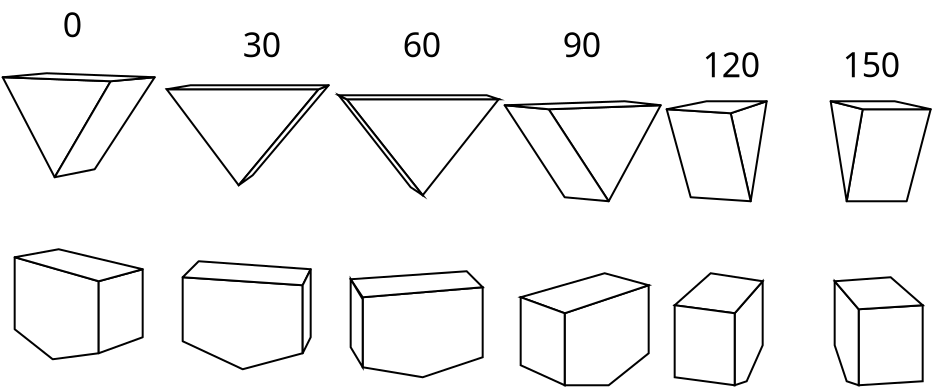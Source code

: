<?xml version="1.0" encoding="UTF-8"?>
<dia:diagram xmlns:dia="http://www.lysator.liu.se/~alla/dia/">
  <dia:layer name="dibujo" visible="true" connectable="true" active="true">
    <dia:group>
      <dia:attribute name="meta">
        <dia:composite type="dict"/>
      </dia:attribute>
      <dia:attribute name="matrix"/>
      <dia:group>
        <dia:attribute name="meta">
          <dia:composite type="dict"/>
        </dia:attribute>
        <dia:attribute name="matrix"/>
        <dia:object type="Standard - Polygon" version="0" id="O0">
          <dia:attribute name="obj_pos">
            <dia:point val="-11,23"/>
          </dia:attribute>
          <dia:attribute name="obj_bb">
            <dia:rectangle val="-11.05,22.947;-4.95,27.653"/>
          </dia:attribute>
          <dia:attribute name="poly_points">
            <dia:point val="-11,23"/>
            <dia:point val="-5,23.4"/>
            <dia:point val="-5,26.8"/>
            <dia:point val="-8,27.6"/>
            <dia:point val="-11,26.2"/>
          </dia:attribute>
          <dia:attribute name="show_background">
            <dia:boolean val="true"/>
          </dia:attribute>
          <dia:attribute name="line_join">
            <dia:enum val="1"/>
          </dia:attribute>
        </dia:object>
        <dia:object type="Standard - Polygon" version="0" id="O1">
          <dia:attribute name="obj_pos">
            <dia:point val="-11,23"/>
          </dia:attribute>
          <dia:attribute name="obj_bb">
            <dia:rectangle val="-11.113,22.148;-4.522,23.452"/>
          </dia:attribute>
          <dia:attribute name="poly_points">
            <dia:point val="-11,23"/>
            <dia:point val="-5,23.4"/>
            <dia:point val="-4.6,22.6"/>
            <dia:point val="-10.2,22.2"/>
          </dia:attribute>
          <dia:attribute name="show_background">
            <dia:boolean val="true"/>
          </dia:attribute>
          <dia:attribute name="line_join">
            <dia:enum val="1"/>
          </dia:attribute>
        </dia:object>
        <dia:object type="Standard - Polygon" version="0" id="O2">
          <dia:attribute name="obj_pos">
            <dia:point val="-5,23.4"/>
          </dia:attribute>
          <dia:attribute name="obj_bb">
            <dia:rectangle val="-5.05,22.388;-4.55,27.012"/>
          </dia:attribute>
          <dia:attribute name="poly_points">
            <dia:point val="-5,23.4"/>
            <dia:point val="-4.6,22.6"/>
            <dia:point val="-4.6,26"/>
            <dia:point val="-5,26.8"/>
          </dia:attribute>
          <dia:attribute name="show_background">
            <dia:boolean val="true"/>
          </dia:attribute>
          <dia:attribute name="line_join">
            <dia:enum val="1"/>
          </dia:attribute>
        </dia:object>
      </dia:group>
      <dia:group>
        <dia:attribute name="meta">
          <dia:composite type="dict"/>
        </dia:attribute>
        <dia:attribute name="matrix"/>
        <dia:object type="Standard - Polygon" version="0" id="O3">
          <dia:attribute name="obj_pos">
            <dia:point val="-11.8,13.6"/>
          </dia:attribute>
          <dia:attribute name="obj_bb">
            <dia:rectangle val="-11.9,13.55;-4.093,18.481"/>
          </dia:attribute>
          <dia:attribute name="poly_points">
            <dia:point val="-11.8,13.6"/>
            <dia:point val="-4.2,13.6"/>
            <dia:point val="-8.2,18.4"/>
          </dia:attribute>
          <dia:attribute name="show_background">
            <dia:boolean val="true"/>
          </dia:attribute>
        </dia:object>
        <dia:object type="Standard - Polygon" version="0" id="O4">
          <dia:attribute name="obj_pos">
            <dia:point val="-4.2,13.6"/>
          </dia:attribute>
          <dia:attribute name="obj_bb">
            <dia:rectangle val="-8.487,13.279;-3.533,18.667"/>
          </dia:attribute>
          <dia:attribute name="poly_points">
            <dia:point val="-4.2,13.6"/>
            <dia:point val="-3.7,13.4"/>
            <dia:point val="-7.5,17.9"/>
            <dia:point val="-8.2,18.4"/>
          </dia:attribute>
          <dia:attribute name="show_background">
            <dia:boolean val="true"/>
          </dia:attribute>
          <dia:attribute name="line_join">
            <dia:enum val="1"/>
          </dia:attribute>
        </dia:object>
        <dia:object type="Standard - Polygon" version="0" id="O5">
          <dia:attribute name="obj_pos">
            <dia:point val="-11.8,13.6"/>
          </dia:attribute>
          <dia:attribute name="obj_bb">
            <dia:rectangle val="-11.808,13.35;-3.44,13.65"/>
          </dia:attribute>
          <dia:attribute name="poly_points">
            <dia:point val="-11.8,13.6"/>
            <dia:point val="-4.2,13.6"/>
            <dia:point val="-3.7,13.4"/>
            <dia:point val="-10.6,13.4"/>
          </dia:attribute>
          <dia:attribute name="show_background">
            <dia:boolean val="true"/>
          </dia:attribute>
          <dia:attribute name="line_join">
            <dia:enum val="1"/>
          </dia:attribute>
        </dia:object>
      </dia:group>
    </dia:group>
    <dia:group>
      <dia:attribute name="meta">
        <dia:composite type="dict"/>
      </dia:attribute>
      <dia:attribute name="matrix"/>
      <dia:group>
        <dia:attribute name="meta">
          <dia:composite type="dict"/>
        </dia:attribute>
        <dia:attribute name="matrix"/>
        <dia:object type="Standard - Polygon" version="0" id="O6">
          <dia:attribute name="obj_pos">
            <dia:point val="-20,13"/>
          </dia:attribute>
          <dia:attribute name="obj_bb">
            <dia:rectangle val="-20.084,12.947;-14.515,18.104"/>
          </dia:attribute>
          <dia:attribute name="poly_points">
            <dia:point val="-20,13"/>
            <dia:point val="-14.6,13.2"/>
            <dia:point val="-17.4,18"/>
          </dia:attribute>
          <dia:attribute name="show_background">
            <dia:boolean val="true"/>
          </dia:attribute>
          <dia:attribute name="line_join">
            <dia:enum val="1"/>
          </dia:attribute>
        </dia:object>
        <dia:object type="Standard - Polygon" version="0" id="O7">
          <dia:attribute name="obj_pos">
            <dia:point val="-14.6,13.2"/>
          </dia:attribute>
          <dia:attribute name="obj_bb">
            <dia:rectangle val="-17.499,12.941;-12.302,18.071"/>
          </dia:attribute>
          <dia:attribute name="poly_points">
            <dia:point val="-14.6,13.2"/>
            <dia:point val="-12.4,13"/>
            <dia:point val="-15.4,17.6"/>
            <dia:point val="-17.4,18"/>
          </dia:attribute>
          <dia:attribute name="show_background">
            <dia:boolean val="true"/>
          </dia:attribute>
          <dia:attribute name="line_join">
            <dia:enum val="1"/>
          </dia:attribute>
        </dia:object>
        <dia:object type="Standard - Polygon" version="0" id="O8">
          <dia:attribute name="obj_pos">
            <dia:point val="-14.6,13.2"/>
          </dia:attribute>
          <dia:attribute name="obj_bb">
            <dia:rectangle val="-20.005,12.75;-12.396,13.25"/>
          </dia:attribute>
          <dia:attribute name="poly_points">
            <dia:point val="-14.6,13.2"/>
            <dia:point val="-12.4,13"/>
            <dia:point val="-17.8,12.8"/>
            <dia:point val="-20,13"/>
          </dia:attribute>
          <dia:attribute name="show_background">
            <dia:boolean val="true"/>
          </dia:attribute>
          <dia:attribute name="line_join">
            <dia:enum val="1"/>
          </dia:attribute>
        </dia:object>
      </dia:group>
      <dia:group>
        <dia:attribute name="meta">
          <dia:composite type="dict"/>
        </dia:attribute>
        <dia:attribute name="matrix"/>
        <dia:object type="Standard - Polygon" version="0" id="O9">
          <dia:attribute name="obj_pos">
            <dia:point val="-19.4,22"/>
          </dia:attribute>
          <dia:attribute name="obj_bb">
            <dia:rectangle val="-19.45,21.934;-15.15,27.152"/>
          </dia:attribute>
          <dia:attribute name="poly_points">
            <dia:point val="-19.4,22"/>
            <dia:point val="-15.2,23.2"/>
            <dia:point val="-15.2,26.8"/>
            <dia:point val="-17.5,27.1"/>
            <dia:point val="-19.4,25.6"/>
          </dia:attribute>
          <dia:attribute name="show_background">
            <dia:boolean val="true"/>
          </dia:attribute>
          <dia:attribute name="line_join">
            <dia:enum val="1"/>
          </dia:attribute>
        </dia:object>
        <dia:object type="Standard - Polygon" version="0" id="O10">
          <dia:attribute name="obj_pos">
            <dia:point val="-15.2,23.2"/>
          </dia:attribute>
          <dia:attribute name="obj_bb">
            <dia:rectangle val="-15.25,22.535;-12.95,26.871"/>
          </dia:attribute>
          <dia:attribute name="poly_points">
            <dia:point val="-15.2,23.2"/>
            <dia:point val="-13,22.6"/>
            <dia:point val="-13,26"/>
            <dia:point val="-15.2,26.8"/>
          </dia:attribute>
          <dia:attribute name="show_background">
            <dia:boolean val="true"/>
          </dia:attribute>
          <dia:attribute name="line_join">
            <dia:enum val="1"/>
          </dia:attribute>
        </dia:object>
        <dia:object type="Standard - Polygon" version="0" id="O11">
          <dia:attribute name="obj_pos">
            <dia:point val="-19.4,22"/>
          </dia:attribute>
          <dia:attribute name="obj_bb">
            <dia:rectangle val="-19.62,21.549;-12.798,23.252"/>
          </dia:attribute>
          <dia:attribute name="poly_points">
            <dia:point val="-19.4,22"/>
            <dia:point val="-17.2,21.6"/>
            <dia:point val="-13,22.6"/>
            <dia:point val="-15.2,23.2"/>
          </dia:attribute>
          <dia:attribute name="show_background">
            <dia:boolean val="true"/>
          </dia:attribute>
          <dia:attribute name="line_join">
            <dia:enum val="1"/>
          </dia:attribute>
        </dia:object>
      </dia:group>
    </dia:group>
    <dia:group>
      <dia:attribute name="meta">
        <dia:composite type="dict"/>
      </dia:attribute>
      <dia:attribute name="matrix"/>
      <dia:group>
        <dia:attribute name="meta">
          <dia:composite type="dict"/>
        </dia:attribute>
        <dia:attribute name="matrix"/>
        <dia:object type="Standard - Polygon" version="0" id="O12">
          <dia:attribute name="obj_pos">
            <dia:point val="-2,24"/>
          </dia:attribute>
          <dia:attribute name="obj_bb">
            <dia:rectangle val="-2.05,23.446;4.05,28.051"/>
          </dia:attribute>
          <dia:attribute name="poly_points">
            <dia:point val="-2,24"/>
            <dia:point val="4,23.5"/>
            <dia:point val="4,27"/>
            <dia:point val="1,28"/>
            <dia:point val="-2,27.5"/>
          </dia:attribute>
          <dia:attribute name="show_background">
            <dia:boolean val="true"/>
          </dia:attribute>
        </dia:object>
        <dia:object type="Standard - Polygon" version="0" id="O13">
          <dia:attribute name="obj_pos">
            <dia:point val="-2.6,23.1"/>
          </dia:attribute>
          <dia:attribute name="obj_bb">
            <dia:rectangle val="-2.689,22.649;4.112,24.052"/>
          </dia:attribute>
          <dia:attribute name="poly_points">
            <dia:point val="-2.6,23.1"/>
            <dia:point val="3.2,22.7"/>
            <dia:point val="4,23.5"/>
            <dia:point val="-2,24"/>
          </dia:attribute>
          <dia:attribute name="show_background">
            <dia:boolean val="true"/>
          </dia:attribute>
        </dia:object>
        <dia:object type="Standard - Polygon" version="0" id="O14">
          <dia:attribute name="obj_pos">
            <dia:point val="-2.6,23.1"/>
          </dia:attribute>
          <dia:attribute name="obj_bb">
            <dia:rectangle val="-2.65,22.919;-1.95,27.68"/>
          </dia:attribute>
          <dia:attribute name="poly_points">
            <dia:point val="-2.6,23.1"/>
            <dia:point val="-2,24.1"/>
            <dia:point val="-2,27.5"/>
            <dia:point val="-2.6,26.5"/>
          </dia:attribute>
          <dia:attribute name="show_background">
            <dia:boolean val="true"/>
          </dia:attribute>
        </dia:object>
      </dia:group>
      <dia:group>
        <dia:attribute name="meta">
          <dia:composite type="dict"/>
        </dia:attribute>
        <dia:attribute name="matrix"/>
        <dia:object type="Standard - Polygon" version="0" id="O15">
          <dia:attribute name="obj_pos">
            <dia:point val="-2.8,14.1"/>
          </dia:attribute>
          <dia:attribute name="obj_bb">
            <dia:rectangle val="-2.903,14.05;4.903,18.981"/>
          </dia:attribute>
          <dia:attribute name="poly_points">
            <dia:point val="-2.8,14.1"/>
            <dia:point val="4.8,14.1"/>
            <dia:point val="1,18.9"/>
          </dia:attribute>
          <dia:attribute name="show_background">
            <dia:boolean val="true"/>
          </dia:attribute>
        </dia:object>
        <dia:object type="Standard - Polygon" version="0" id="O16">
          <dia:attribute name="obj_pos">
            <dia:point val="-3.2,13.9"/>
          </dia:attribute>
          <dia:attribute name="obj_bb">
            <dia:rectangle val="-3.376,13.756;1.236,19.117"/>
          </dia:attribute>
          <dia:attribute name="poly_points">
            <dia:point val="-3.2,13.9"/>
            <dia:point val="-2.8,14.1"/>
            <dia:point val="1,18.9"/>
            <dia:point val="0.4,18.5"/>
          </dia:attribute>
          <dia:attribute name="show_background">
            <dia:boolean val="true"/>
          </dia:attribute>
        </dia:object>
        <dia:object type="Standard - Polygon" version="0" id="O17">
          <dia:attribute name="obj_pos">
            <dia:point val="-3.2,13.9"/>
          </dia:attribute>
          <dia:attribute name="obj_bb">
            <dia:rectangle val="-3.412,13.85;5.108,14.15"/>
          </dia:attribute>
          <dia:attribute name="poly_points">
            <dia:point val="-3.2,13.9"/>
            <dia:point val="-2.8,14.1"/>
            <dia:point val="4.8,14.1"/>
            <dia:point val="4.2,13.9"/>
          </dia:attribute>
          <dia:attribute name="show_background">
            <dia:boolean val="true"/>
          </dia:attribute>
        </dia:object>
      </dia:group>
    </dia:group>
    <dia:group>
      <dia:attribute name="meta">
        <dia:composite type="dict"/>
      </dia:attribute>
      <dia:attribute name="matrix"/>
      <dia:group>
        <dia:attribute name="meta">
          <dia:composite type="dict"/>
        </dia:attribute>
        <dia:attribute name="matrix"/>
        <dia:object type="Standard - Polygon" version="0" id="O18">
          <dia:attribute name="obj_pos">
            <dia:point val="8.1,24.8"/>
          </dia:attribute>
          <dia:attribute name="obj_bb">
            <dia:rectangle val="8.05,23.331;12.35,28.45"/>
          </dia:attribute>
          <dia:attribute name="poly_points">
            <dia:point val="8.1,24.8"/>
            <dia:point val="12.3,23.4"/>
            <dia:point val="12.3,26.8"/>
            <dia:point val="10.3,28.4"/>
            <dia:point val="8.1,28.4"/>
          </dia:attribute>
          <dia:attribute name="show_background">
            <dia:boolean val="true"/>
          </dia:attribute>
        </dia:object>
        <dia:object type="Standard - Polygon" version="0" id="O19">
          <dia:attribute name="obj_pos">
            <dia:point val="5.9,24"/>
          </dia:attribute>
          <dia:attribute name="obj_bb">
            <dia:rectangle val="5.738,22.748;12.473,24.853"/>
          </dia:attribute>
          <dia:attribute name="poly_points">
            <dia:point val="5.9,24"/>
            <dia:point val="10.1,22.8"/>
            <dia:point val="12.3,23.4"/>
            <dia:point val="8.1,24.8"/>
          </dia:attribute>
          <dia:attribute name="show_background">
            <dia:boolean val="true"/>
          </dia:attribute>
        </dia:object>
        <dia:object type="Standard - Polygon" version="0" id="O20">
          <dia:attribute name="obj_pos">
            <dia:point val="5.9,24"/>
          </dia:attribute>
          <dia:attribute name="obj_bb">
            <dia:rectangle val="5.85,23.929;8.15,28.478"/>
          </dia:attribute>
          <dia:attribute name="poly_points">
            <dia:point val="5.9,24"/>
            <dia:point val="8.1,24.8"/>
            <dia:point val="8.1,28.4"/>
            <dia:point val="5.9,27.4"/>
          </dia:attribute>
          <dia:attribute name="show_background">
            <dia:boolean val="true"/>
          </dia:attribute>
        </dia:object>
      </dia:group>
      <dia:group>
        <dia:attribute name="meta">
          <dia:composite type="dict"/>
        </dia:attribute>
        <dia:attribute name="matrix"/>
        <dia:object type="Standard - Polygon" version="0" id="O21">
          <dia:attribute name="obj_pos">
            <dia:point val="7.3,14.6"/>
          </dia:attribute>
          <dia:attribute name="obj_bb">
            <dia:rectangle val="7.21,14.347;12.986,19.298"/>
          </dia:attribute>
          <dia:attribute name="poly_points">
            <dia:point val="7.3,14.6"/>
            <dia:point val="12.9,14.4"/>
            <dia:point val="10.3,19.2"/>
          </dia:attribute>
          <dia:attribute name="show_background">
            <dia:boolean val="true"/>
          </dia:attribute>
          <dia:attribute name="line_join">
            <dia:enum val="1"/>
          </dia:attribute>
        </dia:object>
        <dia:object type="Standard - Polygon" version="0" id="O22">
          <dia:attribute name="obj_pos">
            <dia:point val="5.1,14.4"/>
          </dia:attribute>
          <dia:attribute name="obj_bb">
            <dia:rectangle val="5.002,14.341;10.398,19.259"/>
          </dia:attribute>
          <dia:attribute name="poly_points">
            <dia:point val="5.1,14.4"/>
            <dia:point val="7.3,14.6"/>
            <dia:point val="10.3,19.2"/>
            <dia:point val="8.1,19"/>
          </dia:attribute>
          <dia:attribute name="show_background">
            <dia:boolean val="true"/>
          </dia:attribute>
          <dia:attribute name="line_join">
            <dia:enum val="1"/>
          </dia:attribute>
        </dia:object>
        <dia:object type="Standard - Polygon" version="0" id="O23">
          <dia:attribute name="obj_pos">
            <dia:point val="5.1,14.4"/>
          </dia:attribute>
          <dia:attribute name="obj_bb">
            <dia:rectangle val="5.095,14.15;12.905,14.65"/>
          </dia:attribute>
          <dia:attribute name="poly_points">
            <dia:point val="5.1,14.4"/>
            <dia:point val="7.3,14.6"/>
            <dia:point val="12.9,14.4"/>
            <dia:point val="11.1,14.2"/>
          </dia:attribute>
          <dia:attribute name="show_background">
            <dia:boolean val="true"/>
          </dia:attribute>
          <dia:attribute name="line_join">
            <dia:enum val="1"/>
          </dia:attribute>
        </dia:object>
      </dia:group>
    </dia:group>
    <dia:group>
      <dia:attribute name="meta">
        <dia:composite type="dict"/>
      </dia:attribute>
      <dia:attribute name="matrix"/>
      <dia:group>
        <dia:attribute name="meta">
          <dia:composite type="dict"/>
        </dia:attribute>
        <dia:attribute name="matrix"/>
        <dia:object type="Standard - Polygon" version="0" id="O24">
          <dia:attribute name="obj_pos">
            <dia:point val="16.6,24.8"/>
          </dia:attribute>
          <dia:attribute name="obj_bb">
            <dia:rectangle val="16.55,23.067;18.05,28.469"/>
          </dia:attribute>
          <dia:attribute name="poly_points">
            <dia:point val="16.6,24.8"/>
            <dia:point val="18,23.2"/>
            <dia:point val="18,26.4"/>
            <dia:point val="17.2,28.2"/>
            <dia:point val="16.6,28.4"/>
          </dia:attribute>
          <dia:attribute name="show_background">
            <dia:boolean val="true"/>
          </dia:attribute>
        </dia:object>
        <dia:object type="Standard - Polygon" version="0" id="O25">
          <dia:attribute name="obj_pos">
            <dia:point val="13.6,24.4"/>
          </dia:attribute>
          <dia:attribute name="obj_bb">
            <dia:rectangle val="13.485,22.747;18.098,24.853"/>
          </dia:attribute>
          <dia:attribute name="poly_points">
            <dia:point val="13.6,24.4"/>
            <dia:point val="15.4,22.8"/>
            <dia:point val="18,23.2"/>
            <dia:point val="16.6,24.8"/>
          </dia:attribute>
          <dia:attribute name="show_background">
            <dia:boolean val="true"/>
          </dia:attribute>
        </dia:object>
        <dia:object type="Standard - Polygon" version="0" id="O26">
          <dia:attribute name="obj_pos">
            <dia:point val="13.6,24.4"/>
          </dia:attribute>
          <dia:attribute name="obj_bb">
            <dia:rectangle val="13.55,24.343;16.65,28.457"/>
          </dia:attribute>
          <dia:attribute name="poly_points">
            <dia:point val="13.6,24.4"/>
            <dia:point val="16.6,24.8"/>
            <dia:point val="16.6,28.4"/>
            <dia:point val="13.6,28"/>
          </dia:attribute>
          <dia:attribute name="show_background">
            <dia:boolean val="true"/>
          </dia:attribute>
        </dia:object>
      </dia:group>
      <dia:group>
        <dia:attribute name="meta">
          <dia:composite type="dict"/>
        </dia:attribute>
        <dia:attribute name="matrix"/>
        <dia:object type="Standard - Polygon" version="0" id="O27">
          <dia:attribute name="obj_pos">
            <dia:point val="16.4,14.8"/>
          </dia:attribute>
          <dia:attribute name="obj_bb">
            <dia:rectangle val="16.341,14.127;18.262,19.463"/>
          </dia:attribute>
          <dia:attribute name="poly_points">
            <dia:point val="16.4,14.8"/>
            <dia:point val="18.2,14.2"/>
            <dia:point val="17.4,19.2"/>
          </dia:attribute>
          <dia:attribute name="show_background">
            <dia:boolean val="true"/>
          </dia:attribute>
          <dia:attribute name="line_join">
            <dia:enum val="1"/>
          </dia:attribute>
        </dia:object>
        <dia:object type="Standard - Polygon" version="0" id="O28">
          <dia:attribute name="obj_pos">
            <dia:point val="13.2,14.6"/>
          </dia:attribute>
          <dia:attribute name="obj_bb">
            <dia:rectangle val="13.133,14.546;17.464,19.254"/>
          </dia:attribute>
          <dia:attribute name="poly_points">
            <dia:point val="13.2,14.6"/>
            <dia:point val="16.4,14.8"/>
            <dia:point val="17.4,19.2"/>
            <dia:point val="14.4,19"/>
          </dia:attribute>
          <dia:attribute name="show_background">
            <dia:boolean val="true"/>
          </dia:attribute>
          <dia:attribute name="line_join">
            <dia:enum val="1"/>
          </dia:attribute>
        </dia:object>
        <dia:object type="Standard - Polygon" version="0" id="O29">
          <dia:attribute name="obj_pos">
            <dia:point val="13.2,14.6"/>
          </dia:attribute>
          <dia:attribute name="obj_bb">
            <dia:rectangle val="12.815,14.15;18.508,14.851"/>
          </dia:attribute>
          <dia:attribute name="poly_points">
            <dia:point val="13.2,14.6"/>
            <dia:point val="16.4,14.8"/>
            <dia:point val="18.2,14.2"/>
            <dia:point val="15.2,14.2"/>
          </dia:attribute>
          <dia:attribute name="show_background">
            <dia:boolean val="true"/>
          </dia:attribute>
          <dia:attribute name="line_join">
            <dia:enum val="1"/>
          </dia:attribute>
        </dia:object>
      </dia:group>
    </dia:group>
    <dia:group>
      <dia:attribute name="meta">
        <dia:composite type="dict"/>
      </dia:attribute>
      <dia:attribute name="matrix"/>
      <dia:group>
        <dia:attribute name="meta">
          <dia:composite type="dict"/>
        </dia:attribute>
        <dia:attribute name="matrix"/>
        <dia:object type="Standard - Polygon" version="0" id="O30">
          <dia:attribute name="obj_pos">
            <dia:point val="23,14.6"/>
          </dia:attribute>
          <dia:attribute name="obj_bb">
            <dia:rectangle val="22.141,14.55;26.465,19.25"/>
          </dia:attribute>
          <dia:attribute name="poly_points">
            <dia:point val="23,14.6"/>
            <dia:point val="26.4,14.6"/>
            <dia:point val="25.2,19.2"/>
            <dia:point val="22.2,19.2"/>
          </dia:attribute>
          <dia:attribute name="show_background">
            <dia:boolean val="true"/>
          </dia:attribute>
          <dia:attribute name="line_join">
            <dia:enum val="1"/>
          </dia:attribute>
        </dia:object>
        <dia:object type="Standard - Polygon" version="0" id="O31">
          <dia:attribute name="obj_pos">
            <dia:point val="21.4,14.2"/>
          </dia:attribute>
          <dia:attribute name="obj_bb">
            <dia:rectangle val="21.339,14.133;23.057,19.504"/>
          </dia:attribute>
          <dia:attribute name="poly_points">
            <dia:point val="21.4,14.2"/>
            <dia:point val="23,14.6"/>
            <dia:point val="22.2,19.2"/>
          </dia:attribute>
          <dia:attribute name="show_background">
            <dia:boolean val="true"/>
          </dia:attribute>
          <dia:attribute name="line_join">
            <dia:enum val="1"/>
          </dia:attribute>
        </dia:object>
        <dia:object type="Standard - Polygon" version="0" id="O32">
          <dia:attribute name="obj_pos">
            <dia:point val="21.4,14.2"/>
          </dia:attribute>
          <dia:attribute name="obj_bb">
            <dia:rectangle val="20.994,14.15;26.855,14.65"/>
          </dia:attribute>
          <dia:attribute name="poly_points">
            <dia:point val="21.4,14.2"/>
            <dia:point val="24.6,14.2"/>
            <dia:point val="26.4,14.6"/>
            <dia:point val="23,14.6"/>
          </dia:attribute>
          <dia:attribute name="show_background">
            <dia:boolean val="true"/>
          </dia:attribute>
          <dia:attribute name="line_join">
            <dia:enum val="1"/>
          </dia:attribute>
        </dia:object>
      </dia:group>
      <dia:group>
        <dia:attribute name="meta">
          <dia:composite type="dict"/>
        </dia:attribute>
        <dia:attribute name="matrix"/>
        <dia:object type="Standard - Polygon" version="0" id="O33">
          <dia:attribute name="obj_pos">
            <dia:point val="22.8,24.6"/>
          </dia:attribute>
          <dia:attribute name="obj_bb">
            <dia:rectangle val="22.75,24.347;26.05,28.453"/>
          </dia:attribute>
          <dia:attribute name="poly_points">
            <dia:point val="22.8,24.6"/>
            <dia:point val="26,24.4"/>
            <dia:point val="26,28.2"/>
            <dia:point val="22.8,28.4"/>
          </dia:attribute>
          <dia:attribute name="show_background">
            <dia:boolean val="true"/>
          </dia:attribute>
        </dia:object>
        <dia:object type="Standard - Polygon" version="0" id="O34">
          <dia:attribute name="obj_pos">
            <dia:point val="21.6,23.2"/>
          </dia:attribute>
          <dia:attribute name="obj_bb">
            <dia:rectangle val="21.55,23.065;22.85,28.469"/>
          </dia:attribute>
          <dia:attribute name="poly_points">
            <dia:point val="21.6,23.2"/>
            <dia:point val="22.8,24.6"/>
            <dia:point val="22.8,28.4"/>
            <dia:point val="22.2,28.2"/>
            <dia:point val="21.6,26.4"/>
          </dia:attribute>
          <dia:attribute name="show_background">
            <dia:boolean val="true"/>
          </dia:attribute>
        </dia:object>
        <dia:object type="Standard - Polygon" version="0" id="O35">
          <dia:attribute name="obj_pos">
            <dia:point val="21.6,23.2"/>
          </dia:attribute>
          <dia:attribute name="obj_bb">
            <dia:rectangle val="21.497,22.949;26.124,24.651"/>
          </dia:attribute>
          <dia:attribute name="poly_points">
            <dia:point val="21.6,23.2"/>
            <dia:point val="24.4,23"/>
            <dia:point val="26,24.4"/>
            <dia:point val="22.8,24.6"/>
          </dia:attribute>
          <dia:attribute name="show_background">
            <dia:boolean val="true"/>
          </dia:attribute>
        </dia:object>
      </dia:group>
    </dia:group>
    <dia:object type="Standard - Text" version="1" id="O36">
      <dia:attribute name="obj_pos">
        <dia:point val="-17,11"/>
      </dia:attribute>
      <dia:attribute name="obj_bb">
        <dia:rectangle val="-17,9.428;-15.922,11.4"/>
      </dia:attribute>
      <dia:attribute name="text">
        <dia:composite type="text">
          <dia:attribute name="string">
            <dia:string>#0#</dia:string>
          </dia:attribute>
          <dia:attribute name="font">
            <dia:font family="sans" style="0" name="Helvetica"/>
          </dia:attribute>
          <dia:attribute name="height">
            <dia:real val="2.117"/>
          </dia:attribute>
          <dia:attribute name="pos">
            <dia:point val="-17,11"/>
          </dia:attribute>
          <dia:attribute name="color">
            <dia:color val="#000000ff"/>
          </dia:attribute>
          <dia:attribute name="alignment">
            <dia:enum val="0"/>
          </dia:attribute>
        </dia:composite>
      </dia:attribute>
      <dia:attribute name="valign">
        <dia:enum val="3"/>
      </dia:attribute>
    </dia:object>
    <dia:object type="Standard - Text" version="1" id="O37">
      <dia:attribute name="obj_pos">
        <dia:point val="-8,12"/>
      </dia:attribute>
      <dia:attribute name="obj_bb">
        <dia:rectangle val="-8,10.428;-5.845,12.4"/>
      </dia:attribute>
      <dia:attribute name="text">
        <dia:composite type="text">
          <dia:attribute name="string">
            <dia:string>#30#</dia:string>
          </dia:attribute>
          <dia:attribute name="font">
            <dia:font family="sans" style="0" name="Helvetica"/>
          </dia:attribute>
          <dia:attribute name="height">
            <dia:real val="2.117"/>
          </dia:attribute>
          <dia:attribute name="pos">
            <dia:point val="-8,12"/>
          </dia:attribute>
          <dia:attribute name="color">
            <dia:color val="#000000ff"/>
          </dia:attribute>
          <dia:attribute name="alignment">
            <dia:enum val="0"/>
          </dia:attribute>
        </dia:composite>
      </dia:attribute>
      <dia:attribute name="valign">
        <dia:enum val="3"/>
      </dia:attribute>
    </dia:object>
    <dia:object type="Standard - Text" version="1" id="O38">
      <dia:attribute name="obj_pos">
        <dia:point val="0,12"/>
      </dia:attribute>
      <dia:attribute name="obj_bb">
        <dia:rectangle val="0,10.378;2.204,12.499"/>
      </dia:attribute>
      <dia:attribute name="text">
        <dia:composite type="text">
          <dia:attribute name="string">
            <dia:string>#60#</dia:string>
          </dia:attribute>
          <dia:attribute name="font">
            <dia:font family="sans" style="0" name="Helvetica"/>
          </dia:attribute>
          <dia:attribute name="height">
            <dia:real val="2.117"/>
          </dia:attribute>
          <dia:attribute name="pos">
            <dia:point val="0,12"/>
          </dia:attribute>
          <dia:attribute name="color">
            <dia:color val="#000000ff"/>
          </dia:attribute>
          <dia:attribute name="alignment">
            <dia:enum val="0"/>
          </dia:attribute>
        </dia:composite>
      </dia:attribute>
      <dia:attribute name="valign">
        <dia:enum val="3"/>
      </dia:attribute>
    </dia:object>
    <dia:object type="Standard - Text" version="1" id="O39">
      <dia:attribute name="obj_pos">
        <dia:point val="8,12"/>
      </dia:attribute>
      <dia:attribute name="obj_bb">
        <dia:rectangle val="8,10.428;10.155,12.4"/>
      </dia:attribute>
      <dia:attribute name="text">
        <dia:composite type="text">
          <dia:attribute name="string">
            <dia:string>#90#</dia:string>
          </dia:attribute>
          <dia:attribute name="font">
            <dia:font family="sans" style="0" name="Helvetica"/>
          </dia:attribute>
          <dia:attribute name="height">
            <dia:real val="2.117"/>
          </dia:attribute>
          <dia:attribute name="pos">
            <dia:point val="8,12"/>
          </dia:attribute>
          <dia:attribute name="color">
            <dia:color val="#000000ff"/>
          </dia:attribute>
          <dia:attribute name="alignment">
            <dia:enum val="0"/>
          </dia:attribute>
        </dia:composite>
      </dia:attribute>
      <dia:attribute name="valign">
        <dia:enum val="3"/>
      </dia:attribute>
    </dia:object>
    <dia:object type="Standard - Text" version="1" id="O40">
      <dia:attribute name="obj_pos">
        <dia:point val="15,13"/>
      </dia:attribute>
      <dia:attribute name="obj_bb">
        <dia:rectangle val="15,11.428;18.233,13.4"/>
      </dia:attribute>
      <dia:attribute name="text">
        <dia:composite type="text">
          <dia:attribute name="string">
            <dia:string>#120#</dia:string>
          </dia:attribute>
          <dia:attribute name="font">
            <dia:font family="sans" style="0" name="Helvetica"/>
          </dia:attribute>
          <dia:attribute name="height">
            <dia:real val="2.117"/>
          </dia:attribute>
          <dia:attribute name="pos">
            <dia:point val="15,13"/>
          </dia:attribute>
          <dia:attribute name="color">
            <dia:color val="#000000ff"/>
          </dia:attribute>
          <dia:attribute name="alignment">
            <dia:enum val="0"/>
          </dia:attribute>
        </dia:composite>
      </dia:attribute>
      <dia:attribute name="valign">
        <dia:enum val="3"/>
      </dia:attribute>
    </dia:object>
    <dia:object type="Standard - Text" version="1" id="O41">
      <dia:attribute name="obj_pos">
        <dia:point val="22,13"/>
      </dia:attribute>
      <dia:attribute name="obj_bb">
        <dia:rectangle val="22,11.428;25.233,13.4"/>
      </dia:attribute>
      <dia:attribute name="text">
        <dia:composite type="text">
          <dia:attribute name="string">
            <dia:string>#150#</dia:string>
          </dia:attribute>
          <dia:attribute name="font">
            <dia:font family="sans" style="0" name="Helvetica"/>
          </dia:attribute>
          <dia:attribute name="height">
            <dia:real val="2.117"/>
          </dia:attribute>
          <dia:attribute name="pos">
            <dia:point val="22,13"/>
          </dia:attribute>
          <dia:attribute name="color">
            <dia:color val="#000000ff"/>
          </dia:attribute>
          <dia:attribute name="alignment">
            <dia:enum val="0"/>
          </dia:attribute>
        </dia:composite>
      </dia:attribute>
      <dia:attribute name="valign">
        <dia:enum val="3"/>
      </dia:attribute>
    </dia:object>
  </dia:layer>
</dia:diagram>
